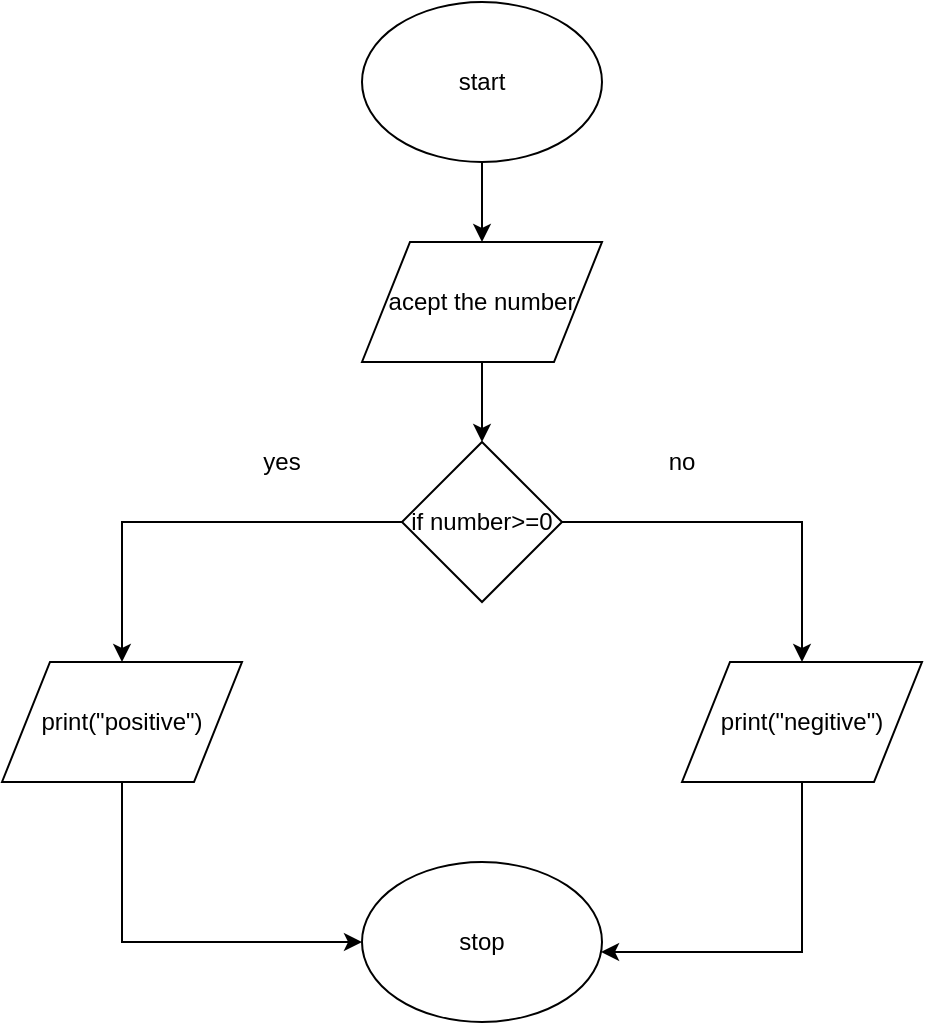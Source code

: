 <mxfile version="12.1.3" pages="3"><diagram id="0gWOKs9mtT_-_mmaDts2" name="Page-1"><mxGraphModel dx="2633" dy="503" grid="1" gridSize="10" guides="1" tooltips="1" connect="1" arrows="1" fold="1" page="1" pageScale="1" pageWidth="827" pageHeight="1169" math="0" shadow="0"><root><mxCell id="0"/><mxCell id="1" parent="0"/><mxCell id="JY9kfumeAA75p56Qt-4W-3" value="" style="edgeStyle=orthogonalEdgeStyle;rounded=0;orthogonalLoop=1;jettySize=auto;html=1;" edge="1" parent="1" source="JY9kfumeAA75p56Qt-4W-1" target="JY9kfumeAA75p56Qt-4W-2"><mxGeometry relative="1" as="geometry"/></mxCell><mxCell id="JY9kfumeAA75p56Qt-4W-1" value="start" style="ellipse;whiteSpace=wrap;html=1;" vertex="1" parent="1"><mxGeometry x="20" y="40" width="120" height="80" as="geometry"/></mxCell><mxCell id="JY9kfumeAA75p56Qt-4W-5" value="" style="edgeStyle=orthogonalEdgeStyle;rounded=0;orthogonalLoop=1;jettySize=auto;html=1;" edge="1" parent="1" source="JY9kfumeAA75p56Qt-4W-2" target="JY9kfumeAA75p56Qt-4W-4"><mxGeometry relative="1" as="geometry"/></mxCell><mxCell id="JY9kfumeAA75p56Qt-4W-2" value="acept the number" style="shape=parallelogram;perimeter=parallelogramPerimeter;whiteSpace=wrap;html=1;" vertex="1" parent="1"><mxGeometry x="20" y="160" width="120" height="60" as="geometry"/></mxCell><mxCell id="JY9kfumeAA75p56Qt-4W-10" value="" style="edgeStyle=orthogonalEdgeStyle;rounded=0;orthogonalLoop=1;jettySize=auto;html=1;entryX=0.5;entryY=0;entryDx=0;entryDy=0;" edge="1" parent="1" source="JY9kfumeAA75p56Qt-4W-4" target="JY9kfumeAA75p56Qt-4W-7"><mxGeometry relative="1" as="geometry"><mxPoint x="240" y="300" as="targetPoint"/></mxGeometry></mxCell><mxCell id="JY9kfumeAA75p56Qt-4W-12" value="" style="edgeStyle=orthogonalEdgeStyle;rounded=0;orthogonalLoop=1;jettySize=auto;html=1;entryX=0.5;entryY=0;entryDx=0;entryDy=0;" edge="1" parent="1" source="JY9kfumeAA75p56Qt-4W-4" target="JY9kfumeAA75p56Qt-4W-6"><mxGeometry relative="1" as="geometry"><mxPoint x="-80" y="300" as="targetPoint"/></mxGeometry></mxCell><mxCell id="JY9kfumeAA75p56Qt-4W-4" value="if number&amp;gt;=0" style="rhombus;whiteSpace=wrap;html=1;" vertex="1" parent="1"><mxGeometry x="40" y="260" width="80" height="80" as="geometry"/></mxCell><mxCell id="JY9kfumeAA75p56Qt-4W-16" value="" style="edgeStyle=orthogonalEdgeStyle;rounded=0;orthogonalLoop=1;jettySize=auto;html=1;entryX=0;entryY=0.5;entryDx=0;entryDy=0;" edge="1" parent="1" source="JY9kfumeAA75p56Qt-4W-6" target="JY9kfumeAA75p56Qt-4W-8"><mxGeometry relative="1" as="geometry"><mxPoint x="-100" y="510" as="targetPoint"/><Array as="points"><mxPoint x="-100" y="510"/></Array></mxGeometry></mxCell><mxCell id="JY9kfumeAA75p56Qt-4W-6" value="print(&quot;positive&quot;)" style="shape=parallelogram;perimeter=parallelogramPerimeter;whiteSpace=wrap;html=1;" vertex="1" parent="1"><mxGeometry x="-160" y="370" width="120" height="60" as="geometry"/></mxCell><mxCell id="JY9kfumeAA75p56Qt-4W-14" value="" style="edgeStyle=orthogonalEdgeStyle;rounded=0;orthogonalLoop=1;jettySize=auto;html=1;" edge="1" parent="1" source="JY9kfumeAA75p56Qt-4W-7" target="JY9kfumeAA75p56Qt-4W-8"><mxGeometry relative="1" as="geometry"><mxPoint x="240" y="510" as="targetPoint"/><Array as="points"><mxPoint x="240" y="515"/></Array></mxGeometry></mxCell><mxCell id="JY9kfumeAA75p56Qt-4W-7" value="print(&quot;negitive&quot;)" style="shape=parallelogram;perimeter=parallelogramPerimeter;whiteSpace=wrap;html=1;" vertex="1" parent="1"><mxGeometry x="180" y="370" width="120" height="60" as="geometry"/></mxCell><mxCell id="JY9kfumeAA75p56Qt-4W-8" value="stop" style="ellipse;whiteSpace=wrap;html=1;" vertex="1" parent="1"><mxGeometry x="20" y="470" width="120" height="80" as="geometry"/></mxCell><mxCell id="JY9kfumeAA75p56Qt-4W-17" value="yes" style="text;html=1;strokeColor=none;fillColor=none;align=center;verticalAlign=middle;whiteSpace=wrap;rounded=0;" vertex="1" parent="1"><mxGeometry x="-40" y="260" width="40" height="20" as="geometry"/></mxCell><mxCell id="JY9kfumeAA75p56Qt-4W-18" value="no" style="text;html=1;strokeColor=none;fillColor=none;align=center;verticalAlign=middle;whiteSpace=wrap;rounded=0;" vertex="1" parent="1"><mxGeometry x="160" y="260" width="40" height="20" as="geometry"/></mxCell></root></mxGraphModel></diagram><diagram id="op-34luur-n_eKFOhoB7" name="Page-2"><mxGraphModel dx="2934" dy="587" grid="1" gridSize="10" guides="1" tooltips="1" connect="1" arrows="1" fold="1" page="1" pageScale="1" pageWidth="827" pageHeight="1169" math="0" shadow="0"><root><mxCell id="ifkHj7YDzHQwcsFyJFjd-0"/><mxCell id="ifkHj7YDzHQwcsFyJFjd-1" parent="ifkHj7YDzHQwcsFyJFjd-0"/><mxCell id="ifkHj7YDzHQwcsFyJFjd-4" value="" style="edgeStyle=orthogonalEdgeStyle;rounded=0;orthogonalLoop=1;jettySize=auto;html=1;" edge="1" parent="ifkHj7YDzHQwcsFyJFjd-1" source="ifkHj7YDzHQwcsFyJFjd-2" target="ifkHj7YDzHQwcsFyJFjd-3"><mxGeometry relative="1" as="geometry"/></mxCell><mxCell id="ifkHj7YDzHQwcsFyJFjd-2" value="start" style="ellipse;whiteSpace=wrap;html=1;" vertex="1" parent="ifkHj7YDzHQwcsFyJFjd-1"><mxGeometry x="20" y="20" width="120" height="80" as="geometry"/></mxCell><mxCell id="ifkHj7YDzHQwcsFyJFjd-6" value="" style="edgeStyle=orthogonalEdgeStyle;rounded=0;orthogonalLoop=1;jettySize=auto;html=1;" edge="1" parent="ifkHj7YDzHQwcsFyJFjd-1" source="ifkHj7YDzHQwcsFyJFjd-3" target="ifkHj7YDzHQwcsFyJFjd-5"><mxGeometry relative="1" as="geometry"/></mxCell><mxCell id="ifkHj7YDzHQwcsFyJFjd-3" value="accept the number" style="shape=parallelogram;perimeter=parallelogramPerimeter;whiteSpace=wrap;html=1;" vertex="1" parent="ifkHj7YDzHQwcsFyJFjd-1"><mxGeometry x="15" y="140" width="130" height="60" as="geometry"/></mxCell><mxCell id="ifkHj7YDzHQwcsFyJFjd-10" value="" style="edgeStyle=orthogonalEdgeStyle;rounded=0;orthogonalLoop=1;jettySize=auto;html=1;entryX=0.568;entryY=0.017;entryDx=0;entryDy=0;entryPerimeter=0;" edge="1" parent="ifkHj7YDzHQwcsFyJFjd-1" source="ifkHj7YDzHQwcsFyJFjd-5" target="ifkHj7YDzHQwcsFyJFjd-7"><mxGeometry relative="1" as="geometry"><mxPoint x="-120" y="285" as="targetPoint"/></mxGeometry></mxCell><mxCell id="ifkHj7YDzHQwcsFyJFjd-12" value="" style="edgeStyle=orthogonalEdgeStyle;rounded=0;orthogonalLoop=1;jettySize=auto;html=1;entryX=0.562;entryY=0.017;entryDx=0;entryDy=0;entryPerimeter=0;" edge="1" parent="ifkHj7YDzHQwcsFyJFjd-1" source="ifkHj7YDzHQwcsFyJFjd-5" target="ifkHj7YDzHQwcsFyJFjd-8"><mxGeometry relative="1" as="geometry"><mxPoint x="290" y="285" as="targetPoint"/></mxGeometry></mxCell><mxCell id="ifkHj7YDzHQwcsFyJFjd-5" value="if number%2=0" style="rhombus;whiteSpace=wrap;html=1;" vertex="1" parent="ifkHj7YDzHQwcsFyJFjd-1"><mxGeometry x="30" y="240" width="100" height="90" as="geometry"/></mxCell><mxCell id="ifkHj7YDzHQwcsFyJFjd-15" value="" style="edgeStyle=orthogonalEdgeStyle;rounded=0;orthogonalLoop=1;jettySize=auto;html=1;entryX=0;entryY=0.5;entryDx=0;entryDy=0;" edge="1" parent="ifkHj7YDzHQwcsFyJFjd-1" source="ifkHj7YDzHQwcsFyJFjd-7" target="ifkHj7YDzHQwcsFyJFjd-13"><mxGeometry relative="1" as="geometry"><mxPoint x="22" y="420" as="targetPoint"/></mxGeometry></mxCell><mxCell id="ifkHj7YDzHQwcsFyJFjd-7" value="print(&quot;even&quot;)" style="shape=parallelogram;perimeter=parallelogramPerimeter;whiteSpace=wrap;html=1;" vertex="1" parent="ifkHj7YDzHQwcsFyJFjd-1"><mxGeometry x="-190" y="390" width="120" height="60" as="geometry"/></mxCell><mxCell id="ifkHj7YDzHQwcsFyJFjd-17" value="" style="edgeStyle=orthogonalEdgeStyle;rounded=0;orthogonalLoop=1;jettySize=auto;html=1;entryX=1;entryY=0.5;entryDx=0;entryDy=0;" edge="1" parent="ifkHj7YDzHQwcsFyJFjd-1" source="ifkHj7YDzHQwcsFyJFjd-8" target="ifkHj7YDzHQwcsFyJFjd-13"><mxGeometry relative="1" as="geometry"><mxPoint x="138" y="420" as="targetPoint"/></mxGeometry></mxCell><mxCell id="ifkHj7YDzHQwcsFyJFjd-8" value="print(&quot;odd&quot;)" style="shape=parallelogram;perimeter=parallelogramPerimeter;whiteSpace=wrap;html=1;" vertex="1" parent="ifkHj7YDzHQwcsFyJFjd-1"><mxGeometry x="230" y="390" width="120" height="60" as="geometry"/></mxCell><mxCell id="ifkHj7YDzHQwcsFyJFjd-13" value="stop" style="ellipse;whiteSpace=wrap;html=1;" vertex="1" parent="ifkHj7YDzHQwcsFyJFjd-1"><mxGeometry x="20" y="480" width="120" height="80" as="geometry"/></mxCell><mxCell id="ifkHj7YDzHQwcsFyJFjd-18" value="true" style="text;html=1;strokeColor=none;fillColor=none;align=center;verticalAlign=middle;whiteSpace=wrap;rounded=0;" vertex="1" parent="ifkHj7YDzHQwcsFyJFjd-1"><mxGeometry x="-60" y="250" width="40" height="20" as="geometry"/></mxCell><mxCell id="ifkHj7YDzHQwcsFyJFjd-19" value="false" style="text;html=1;strokeColor=none;fillColor=none;align=center;verticalAlign=middle;whiteSpace=wrap;rounded=0;" vertex="1" parent="ifkHj7YDzHQwcsFyJFjd-1"><mxGeometry x="200" y="250" width="40" height="20" as="geometry"/></mxCell></root></mxGraphModel></diagram><diagram id="hkC6AQoyslFogLRzmCDh" name="Page-3"><mxGraphModel dx="3355" dy="704" grid="1" gridSize="10" guides="1" tooltips="1" connect="1" arrows="1" fold="1" page="1" pageScale="1" pageWidth="827" pageHeight="1169" math="0" shadow="0"><root><mxCell id="UTZeAjKv4ojD3sjo0NYi-0"/><mxCell id="UTZeAjKv4ojD3sjo0NYi-1" parent="UTZeAjKv4ojD3sjo0NYi-0"/><mxCell id="UTZeAjKv4ojD3sjo0NYi-4" value="" style="edgeStyle=orthogonalEdgeStyle;rounded=0;orthogonalLoop=1;jettySize=auto;html=1;" edge="1" parent="UTZeAjKv4ojD3sjo0NYi-1" source="UTZeAjKv4ojD3sjo0NYi-2" target="UTZeAjKv4ojD3sjo0NYi-3"><mxGeometry relative="1" as="geometry"/></mxCell><mxCell id="UTZeAjKv4ojD3sjo0NYi-2" value="start" style="ellipse;whiteSpace=wrap;html=1;" vertex="1" parent="UTZeAjKv4ojD3sjo0NYi-1"><mxGeometry x="20" y="20" width="120" height="80" as="geometry"/></mxCell><mxCell id="UTZeAjKv4ojD3sjo0NYi-6" value="" style="edgeStyle=orthogonalEdgeStyle;rounded=0;orthogonalLoop=1;jettySize=auto;html=1;" edge="1" parent="UTZeAjKv4ojD3sjo0NYi-1" source="UTZeAjKv4ojD3sjo0NYi-3" target="UTZeAjKv4ojD3sjo0NYi-5"><mxGeometry relative="1" as="geometry"/></mxCell><mxCell id="UTZeAjKv4ojD3sjo0NYi-3" value="accept the number" style="shape=parallelogram;perimeter=parallelogramPerimeter;whiteSpace=wrap;html=1;" vertex="1" parent="UTZeAjKv4ojD3sjo0NYi-1"><mxGeometry x="15" y="150" width="130" height="60" as="geometry"/></mxCell><mxCell id="UTZeAjKv4ojD3sjo0NYi-10" value="" style="edgeStyle=orthogonalEdgeStyle;rounded=0;orthogonalLoop=1;jettySize=auto;html=1;entryX=1;entryY=0.5;entryDx=0;entryDy=0;" edge="1" parent="UTZeAjKv4ojD3sjo0NYi-1" source="UTZeAjKv4ojD3sjo0NYi-5" target="UTZeAjKv4ojD3sjo0NYi-8"><mxGeometry relative="1" as="geometry"><mxPoint x="-100" y="290" as="targetPoint"/></mxGeometry></mxCell><mxCell id="UTZeAjKv4ojD3sjo0NYi-12" value="" style="edgeStyle=orthogonalEdgeStyle;rounded=0;orthogonalLoop=1;jettySize=auto;html=1;entryX=0;entryY=0.5;entryDx=0;entryDy=0;" edge="1" parent="UTZeAjKv4ojD3sjo0NYi-1" source="UTZeAjKv4ojD3sjo0NYi-5" target="UTZeAjKv4ojD3sjo0NYi-7"><mxGeometry relative="1" as="geometry"><mxPoint x="290" y="290" as="targetPoint"/></mxGeometry></mxCell><mxCell id="UTZeAjKv4ojD3sjo0NYi-5" value="if number==0" style="rhombus;whiteSpace=wrap;html=1;" vertex="1" parent="UTZeAjKv4ojD3sjo0NYi-1"><mxGeometry x="40" y="250" width="80" height="80" as="geometry"/></mxCell><mxCell id="UTZeAjKv4ojD3sjo0NYi-14" value="" style="edgeStyle=orthogonalEdgeStyle;rounded=0;orthogonalLoop=1;jettySize=auto;html=1;" edge="1" parent="UTZeAjKv4ojD3sjo0NYi-1" source="UTZeAjKv4ojD3sjo0NYi-7" target="UTZeAjKv4ojD3sjo0NYi-13"><mxGeometry relative="1" as="geometry"/></mxCell><mxCell id="UTZeAjKv4ojD3sjo0NYi-7" value="print(&quot;number is zero&quot;)" style="shape=parallelogram;perimeter=parallelogramPerimeter;whiteSpace=wrap;html=1;" vertex="1" parent="UTZeAjKv4ojD3sjo0NYi-1"><mxGeometry x="350" y="260" width="120" height="60" as="geometry"/></mxCell><mxCell id="UTZeAjKv4ojD3sjo0NYi-19" value="" style="edgeStyle=orthogonalEdgeStyle;rounded=0;orthogonalLoop=1;jettySize=auto;html=1;entryX=0.5;entryY=0;entryDx=0;entryDy=0;" edge="1" parent="UTZeAjKv4ojD3sjo0NYi-1" source="UTZeAjKv4ojD3sjo0NYi-8" target="UTZeAjKv4ojD3sjo0NYi-15"><mxGeometry relative="1" as="geometry"><mxPoint x="-170" y="410" as="targetPoint"/></mxGeometry></mxCell><mxCell id="UTZeAjKv4ojD3sjo0NYi-26" value="" style="edgeStyle=orthogonalEdgeStyle;rounded=0;orthogonalLoop=1;jettySize=auto;html=1;entryX=0;entryY=0.5;entryDx=0;entryDy=0;" edge="1" parent="UTZeAjKv4ojD3sjo0NYi-1" source="UTZeAjKv4ojD3sjo0NYi-8" target="UTZeAjKv4ojD3sjo0NYi-23"><mxGeometry relative="1" as="geometry"><mxPoint x="-220" y="570" as="targetPoint"/><Array as="points"><mxPoint x="-230" y="290"/><mxPoint x="-230" y="450"/><mxPoint x="-260" y="450"/><mxPoint x="-260" y="580"/></Array></mxGeometry></mxCell><mxCell id="UTZeAjKv4ojD3sjo0NYi-8" value="else if number&amp;gt;0" style="rhombus;whiteSpace=wrap;html=1;" vertex="1" parent="UTZeAjKv4ojD3sjo0NYi-1"><mxGeometry x="-210" y="250" width="80" height="80" as="geometry"/></mxCell><mxCell id="UTZeAjKv4ojD3sjo0NYi-13" value="stop" style="ellipse;whiteSpace=wrap;html=1;" vertex="1" parent="UTZeAjKv4ojD3sjo0NYi-1"><mxGeometry x="350" y="370" width="120" height="80" as="geometry"/></mxCell><mxCell id="UTZeAjKv4ojD3sjo0NYi-22" value="" style="edgeStyle=orthogonalEdgeStyle;rounded=0;orthogonalLoop=1;jettySize=auto;html=1;" edge="1" parent="UTZeAjKv4ojD3sjo0NYi-1" source="UTZeAjKv4ojD3sjo0NYi-15"><mxGeometry relative="1" as="geometry"><mxPoint x="352" y="420" as="targetPoint"/></mxGeometry></mxCell><mxCell id="UTZeAjKv4ojD3sjo0NYi-15" value="print(&quot;number is positive&quot;)" style="shape=parallelogram;perimeter=parallelogramPerimeter;whiteSpace=wrap;html=1;" vertex="1" parent="UTZeAjKv4ojD3sjo0NYi-1"><mxGeometry x="-230" y="420" width="120" height="60" as="geometry"/></mxCell><mxCell id="UTZeAjKv4ojD3sjo0NYi-27" value="" style="edgeStyle=orthogonalEdgeStyle;rounded=0;orthogonalLoop=1;jettySize=auto;html=1;" edge="1" parent="UTZeAjKv4ojD3sjo0NYi-1" source="UTZeAjKv4ojD3sjo0NYi-23" target="UTZeAjKv4ojD3sjo0NYi-24"><mxGeometry relative="1" as="geometry"/></mxCell><mxCell id="UTZeAjKv4ojD3sjo0NYi-23" value="else number&amp;lt;0" style="rhombus;whiteSpace=wrap;html=1;" vertex="1" parent="UTZeAjKv4ojD3sjo0NYi-1"><mxGeometry x="-210" y="540" width="80" height="80" as="geometry"/></mxCell><mxCell id="UTZeAjKv4ojD3sjo0NYi-29" value="" style="edgeStyle=orthogonalEdgeStyle;rounded=0;orthogonalLoop=1;jettySize=auto;html=1;entryX=0;entryY=1;entryDx=0;entryDy=0;" edge="1" parent="UTZeAjKv4ojD3sjo0NYi-1" source="UTZeAjKv4ojD3sjo0NYi-24" target="UTZeAjKv4ojD3sjo0NYi-13"><mxGeometry relative="1" as="geometry"><mxPoint x="372" y="700" as="targetPoint"/></mxGeometry></mxCell><mxCell id="UTZeAjKv4ojD3sjo0NYi-24" value="print(&quot;number is negitive&quot;)" style="shape=parallelogram;perimeter=parallelogramPerimeter;whiteSpace=wrap;html=1;" vertex="1" parent="UTZeAjKv4ojD3sjo0NYi-1"><mxGeometry x="-230" y="670" width="120" height="60" as="geometry"/></mxCell><mxCell id="UTZeAjKv4ojD3sjo0NYi-30" value="true" style="text;html=1;strokeColor=none;fillColor=none;align=center;verticalAlign=middle;whiteSpace=wrap;rounded=0;" vertex="1" parent="UTZeAjKv4ojD3sjo0NYi-1"><mxGeometry x="-140" y="630" width="40" height="20" as="geometry"/></mxCell><mxCell id="UTZeAjKv4ojD3sjo0NYi-31" value="false" style="text;html=1;strokeColor=none;fillColor=none;align=center;verticalAlign=middle;whiteSpace=wrap;rounded=0;" vertex="1" parent="UTZeAjKv4ojD3sjo0NYi-1"><mxGeometry x="-290" y="360" width="40" height="20" as="geometry"/></mxCell><mxCell id="UTZeAjKv4ojD3sjo0NYi-32" value="true" style="text;html=1;strokeColor=none;fillColor=none;align=center;verticalAlign=middle;whiteSpace=wrap;rounded=0;" vertex="1" parent="UTZeAjKv4ojD3sjo0NYi-1"><mxGeometry x="-150" y="360" width="40" height="20" as="geometry"/></mxCell><mxCell id="UTZeAjKv4ojD3sjo0NYi-33" value="false" style="text;html=1;strokeColor=none;fillColor=none;align=center;verticalAlign=middle;whiteSpace=wrap;rounded=0;" vertex="1" parent="UTZeAjKv4ojD3sjo0NYi-1"><mxGeometry x="-100" y="220" width="40" height="20" as="geometry"/></mxCell><mxCell id="UTZeAjKv4ojD3sjo0NYi-34" value="true" style="text;html=1;strokeColor=none;fillColor=none;align=center;verticalAlign=middle;whiteSpace=wrap;rounded=0;" vertex="1" parent="UTZeAjKv4ojD3sjo0NYi-1"><mxGeometry x="240" y="219.8" width="40" height="20" as="geometry"/></mxCell></root></mxGraphModel></diagram></mxfile>